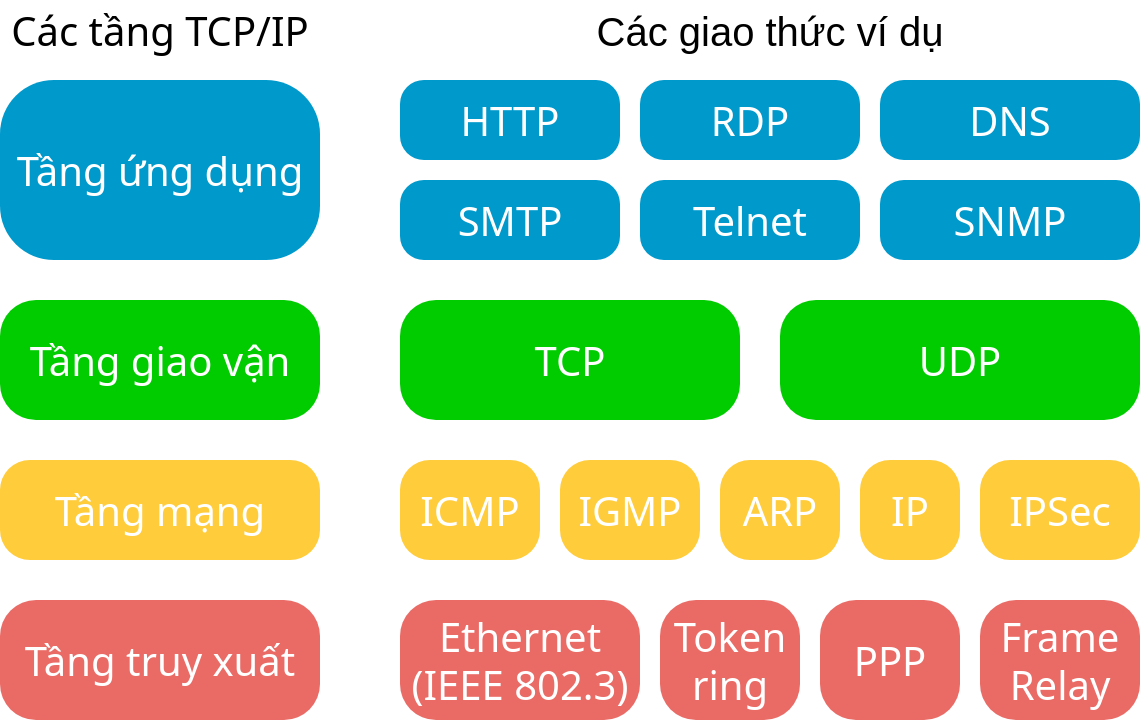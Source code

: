 <mxfile version="24.7.5">
  <diagram name="Page-1" id="55a83fd1-7818-8e21-69c5-c3457e3827bb">
    <mxGraphModel dx="1037" dy="758" grid="1" gridSize="10" guides="1" tooltips="1" connect="1" arrows="1" fold="1" page="1" pageScale="1" pageWidth="1100" pageHeight="850" background="none" math="0" shadow="0">
      <root>
        <mxCell id="0" />
        <mxCell id="1" parent="0" />
        <mxCell id="DddvYVDO0xp9PcGFsrXd-2" value="Tầng ứng dụng" style="rounded=1;whiteSpace=wrap;html=1;fontSize=20;arcSize=30;fontFamily=Noto Sans;fontSource=https%3A%2F%2Ffonts.googleapis.com%2Fcss%3Ffamily%3DNoto%2BSans;fontColor=#FFFFFF;fillColor=#0099CC;strokeColor=none;imageHeight=24;" vertex="1" parent="1">
          <mxGeometry x="120" y="480" width="160" height="90" as="geometry" />
        </mxCell>
        <mxCell id="DddvYVDO0xp9PcGFsrXd-3" value="Tầng giao vận" style="rounded=1;whiteSpace=wrap;html=1;fontSize=20;arcSize=30;fontFamily=Noto Sans;fontSource=https%3A%2F%2Ffonts.googleapis.com%2Fcss%3Ffamily%3DNoto%2BSans;fontColor=#FFFFFF;strokeColor=none;fillColor=#00CC00;imageHeight=24;" vertex="1" parent="1">
          <mxGeometry x="120" y="590" width="160" height="60" as="geometry" />
        </mxCell>
        <mxCell id="DddvYVDO0xp9PcGFsrXd-4" value="Tầng mạng" style="rounded=1;whiteSpace=wrap;html=1;fontSize=20;arcSize=30;fontFamily=Noto Sans;fontSource=https%3A%2F%2Ffonts.googleapis.com%2Fcss%3Ffamily%3DNoto%2BSans;strokeColor=none;fillColor=#FFCC3B;fontColor=#FFFFFF;imageHeight=24;" vertex="1" parent="1">
          <mxGeometry x="120" y="670" width="160" height="50" as="geometry" />
        </mxCell>
        <mxCell id="DddvYVDO0xp9PcGFsrXd-5" value="Tầng truy xuất" style="rounded=1;whiteSpace=wrap;html=1;fontSize=20;arcSize=30;fontFamily=Noto Sans;fontSource=https%3A%2F%2Ffonts.googleapis.com%2Fcss%3Ffamily%3DNoto%2BSans;fontColor=#FFFFFF;strokeColor=none;fillColor=#EA6B66;imageHeight=24;" vertex="1" parent="1">
          <mxGeometry x="120" y="740" width="160" height="60" as="geometry" />
        </mxCell>
        <mxCell id="DddvYVDO0xp9PcGFsrXd-6" value="HTTP" style="rounded=1;whiteSpace=wrap;html=1;fontSize=20;arcSize=30;fontFamily=Noto Sans;fontSource=https%3A%2F%2Ffonts.googleapis.com%2Fcss%3Ffamily%3DNoto%2BSans;fontColor=#FFFFFF;fillColor=#0099CC;strokeColor=none;imageHeight=24;" vertex="1" parent="1">
          <mxGeometry x="320" y="480" width="110" height="40" as="geometry" />
        </mxCell>
        <mxCell id="DddvYVDO0xp9PcGFsrXd-7" value="RDP" style="rounded=1;whiteSpace=wrap;html=1;fontSize=20;arcSize=30;fontFamily=Noto Sans;fontSource=https%3A%2F%2Ffonts.googleapis.com%2Fcss%3Ffamily%3DNoto%2BSans;fontColor=#FFFFFF;fillColor=#0099CC;strokeColor=none;imageHeight=24;" vertex="1" parent="1">
          <mxGeometry x="440" y="480" width="110" height="40" as="geometry" />
        </mxCell>
        <mxCell id="DddvYVDO0xp9PcGFsrXd-8" value="DNS" style="rounded=1;whiteSpace=wrap;html=1;fontSize=20;arcSize=30;fontFamily=Noto Sans;fontSource=https%3A%2F%2Ffonts.googleapis.com%2Fcss%3Ffamily%3DNoto%2BSans;fontColor=#FFFFFF;fillColor=#0099CC;strokeColor=none;imageHeight=24;" vertex="1" parent="1">
          <mxGeometry x="560" y="480" width="130" height="40" as="geometry" />
        </mxCell>
        <mxCell id="DddvYVDO0xp9PcGFsrXd-9" value="SMTP" style="rounded=1;whiteSpace=wrap;html=1;fontSize=20;arcSize=30;fontFamily=Noto Sans;fontSource=https%3A%2F%2Ffonts.googleapis.com%2Fcss%3Ffamily%3DNoto%2BSans;fontColor=#FFFFFF;fillColor=#0099CC;strokeColor=none;imageHeight=24;" vertex="1" parent="1">
          <mxGeometry x="320" y="530" width="110" height="40" as="geometry" />
        </mxCell>
        <mxCell id="DddvYVDO0xp9PcGFsrXd-10" value="Telnet" style="rounded=1;whiteSpace=wrap;html=1;fontSize=20;arcSize=30;fontFamily=Noto Sans;fontSource=https%3A%2F%2Ffonts.googleapis.com%2Fcss%3Ffamily%3DNoto%2BSans;fontColor=#FFFFFF;fillColor=#0099CC;strokeColor=none;imageHeight=24;" vertex="1" parent="1">
          <mxGeometry x="440" y="530" width="110" height="40" as="geometry" />
        </mxCell>
        <mxCell id="DddvYVDO0xp9PcGFsrXd-11" value="SNMP" style="rounded=1;whiteSpace=wrap;html=1;fontSize=20;arcSize=30;fontFamily=Noto Sans;fontSource=https%3A%2F%2Ffonts.googleapis.com%2Fcss%3Ffamily%3DNoto%2BSans;fontColor=#FFFFFF;fillColor=#0099CC;strokeColor=none;imageHeight=24;" vertex="1" parent="1">
          <mxGeometry x="560" y="530" width="130" height="40" as="geometry" />
        </mxCell>
        <mxCell id="DddvYVDO0xp9PcGFsrXd-12" value="TCP" style="rounded=1;whiteSpace=wrap;html=1;fontSize=20;arcSize=30;fontFamily=Noto Sans;fontSource=https%3A%2F%2Ffonts.googleapis.com%2Fcss%3Ffamily%3DNoto%2BSans;fontColor=#FFFFFF;strokeColor=none;fillColor=#00CC00;imageHeight=24;" vertex="1" parent="1">
          <mxGeometry x="320" y="590" width="170" height="60" as="geometry" />
        </mxCell>
        <mxCell id="DddvYVDO0xp9PcGFsrXd-13" value="UDP" style="rounded=1;whiteSpace=wrap;html=1;fontSize=20;arcSize=30;fontFamily=Noto Sans;fontSource=https%3A%2F%2Ffonts.googleapis.com%2Fcss%3Ffamily%3DNoto%2BSans;fontColor=#FFFFFF;strokeColor=none;fillColor=#00CC00;imageHeight=24;" vertex="1" parent="1">
          <mxGeometry x="510" y="590" width="180" height="60" as="geometry" />
        </mxCell>
        <mxCell id="DddvYVDO0xp9PcGFsrXd-14" value="ICMP" style="rounded=1;whiteSpace=wrap;html=1;fontSize=20;arcSize=30;fontFamily=Noto Sans;fontSource=https%3A%2F%2Ffonts.googleapis.com%2Fcss%3Ffamily%3DNoto%2BSans;strokeColor=none;fillColor=#FFCC3B;fontColor=#FFFFFF;imageHeight=24;" vertex="1" parent="1">
          <mxGeometry x="320" y="670" width="70" height="50" as="geometry" />
        </mxCell>
        <mxCell id="DddvYVDO0xp9PcGFsrXd-15" value="IGMP" style="rounded=1;whiteSpace=wrap;html=1;fontSize=20;arcSize=30;fontFamily=Noto Sans;fontSource=https%3A%2F%2Ffonts.googleapis.com%2Fcss%3Ffamily%3DNoto%2BSans;strokeColor=none;fillColor=#FFCC3B;fontColor=#FFFFFF;imageHeight=24;" vertex="1" parent="1">
          <mxGeometry x="400" y="670" width="70" height="50" as="geometry" />
        </mxCell>
        <mxCell id="DddvYVDO0xp9PcGFsrXd-16" value="ARP" style="rounded=1;whiteSpace=wrap;html=1;fontSize=20;arcSize=30;fontFamily=Noto Sans;fontSource=https%3A%2F%2Ffonts.googleapis.com%2Fcss%3Ffamily%3DNoto%2BSans;strokeColor=none;fillColor=#FFCC3B;fontColor=#FFFFFF;imageHeight=24;" vertex="1" parent="1">
          <mxGeometry x="480" y="670" width="60" height="50" as="geometry" />
        </mxCell>
        <mxCell id="DddvYVDO0xp9PcGFsrXd-17" value="IP" style="rounded=1;whiteSpace=wrap;html=1;fontSize=20;arcSize=30;fontFamily=Noto Sans;fontSource=https%3A%2F%2Ffonts.googleapis.com%2Fcss%3Ffamily%3DNoto%2BSans;strokeColor=none;fillColor=#FFCC3B;fontColor=#FFFFFF;imageHeight=24;" vertex="1" parent="1">
          <mxGeometry x="550" y="670" width="50" height="50" as="geometry" />
        </mxCell>
        <mxCell id="DddvYVDO0xp9PcGFsrXd-18" value="IPSec" style="rounded=1;whiteSpace=wrap;html=1;fontSize=20;arcSize=30;fontFamily=Noto Sans;fontSource=https%3A%2F%2Ffonts.googleapis.com%2Fcss%3Ffamily%3DNoto%2BSans;strokeColor=none;fillColor=#FFCC3B;fontColor=#FFFFFF;imageHeight=24;" vertex="1" parent="1">
          <mxGeometry x="610" y="670" width="80" height="50" as="geometry" />
        </mxCell>
        <mxCell id="DddvYVDO0xp9PcGFsrXd-19" value="Ethernet&lt;br&gt;(IEEE 802.3)" style="rounded=1;whiteSpace=wrap;html=1;fontSize=20;arcSize=30;fontFamily=Noto Sans;fontSource=https%3A%2F%2Ffonts.googleapis.com%2Fcss%3Ffamily%3DNoto%2BSans;fontColor=#FFFFFF;strokeColor=none;fillColor=#EA6B66;imageHeight=24;" vertex="1" parent="1">
          <mxGeometry x="320" y="740" width="120" height="60" as="geometry" />
        </mxCell>
        <mxCell id="DddvYVDO0xp9PcGFsrXd-20" value="Token ring" style="rounded=1;whiteSpace=wrap;html=1;fontSize=20;arcSize=30;fontFamily=Noto Sans;fontSource=https%3A%2F%2Ffonts.googleapis.com%2Fcss%3Ffamily%3DNoto%2BSans;fontColor=#FFFFFF;strokeColor=none;fillColor=#EA6B66;imageHeight=24;" vertex="1" parent="1">
          <mxGeometry x="450" y="740" width="70" height="60" as="geometry" />
        </mxCell>
        <mxCell id="DddvYVDO0xp9PcGFsrXd-21" value="PPP" style="rounded=1;whiteSpace=wrap;html=1;fontSize=20;arcSize=30;fontFamily=Noto Sans;fontSource=https%3A%2F%2Ffonts.googleapis.com%2Fcss%3Ffamily%3DNoto%2BSans;fontColor=#FFFFFF;strokeColor=none;fillColor=#EA6B66;imageHeight=24;" vertex="1" parent="1">
          <mxGeometry x="530" y="740" width="70" height="60" as="geometry" />
        </mxCell>
        <mxCell id="DddvYVDO0xp9PcGFsrXd-22" value="Frame Relay" style="rounded=1;whiteSpace=wrap;html=1;fontSize=20;arcSize=30;fontFamily=Noto Sans;fontSource=https%3A%2F%2Ffonts.googleapis.com%2Fcss%3Ffamily%3DNoto%2BSans;fontColor=#FFFFFF;strokeColor=none;fillColor=#EA6B66;imageHeight=24;" vertex="1" parent="1">
          <mxGeometry x="610" y="740" width="80" height="60" as="geometry" />
        </mxCell>
        <mxCell id="DddvYVDO0xp9PcGFsrXd-23" value="&lt;font face=&quot;Noto Sans&quot; data-font-src=&quot;https://fonts.googleapis.com/css?family=Noto+Sans&quot; style=&quot;font-size: 20px;&quot;&gt;Các tầng TCP/IP&lt;/font&gt;" style="text;html=1;align=center;verticalAlign=middle;whiteSpace=wrap;rounded=0;fontSize=20;" vertex="1" parent="1">
          <mxGeometry x="120" y="440" width="160" height="30" as="geometry" />
        </mxCell>
        <mxCell id="DddvYVDO0xp9PcGFsrXd-24" value="Các giao thức ví dụ" style="text;html=1;align=center;verticalAlign=middle;whiteSpace=wrap;rounded=0;fontSize=20;" vertex="1" parent="1">
          <mxGeometry x="320" y="440" width="370" height="30" as="geometry" />
        </mxCell>
      </root>
    </mxGraphModel>
  </diagram>
</mxfile>
